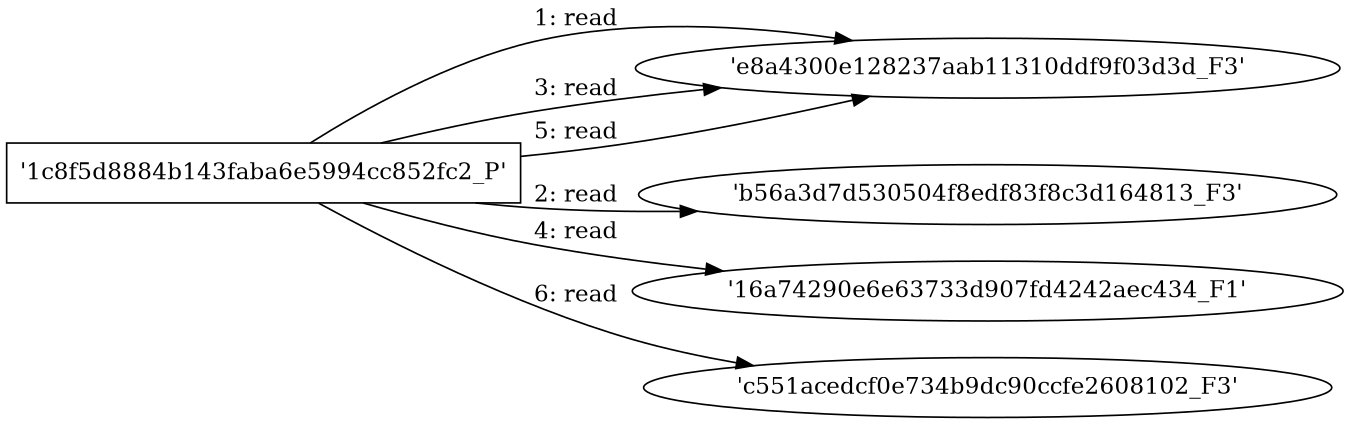 digraph "D:\Learning\Paper\apt\基于CTI的攻击预警\Dataset\攻击图\ASGfromALLCTI\How does malware know the difference between the virtual world and the real world.dot" {
rankdir="LR"
size="9"
fixedsize="false"
splines="true"
nodesep=0.3
ranksep=0
fontsize=10
overlap="scalexy"
engine= "neato"
	"'e8a4300e128237aab11310ddf9f03d3d_F3'" [node_type=file shape=ellipse]
	"'1c8f5d8884b143faba6e5994cc852fc2_P'" [node_type=Process shape=box]
	"'1c8f5d8884b143faba6e5994cc852fc2_P'" -> "'e8a4300e128237aab11310ddf9f03d3d_F3'" [label="1: read"]
	"'b56a3d7d530504f8edf83f8c3d164813_F3'" [node_type=file shape=ellipse]
	"'1c8f5d8884b143faba6e5994cc852fc2_P'" [node_type=Process shape=box]
	"'1c8f5d8884b143faba6e5994cc852fc2_P'" -> "'b56a3d7d530504f8edf83f8c3d164813_F3'" [label="2: read"]
	"'e8a4300e128237aab11310ddf9f03d3d_F3'" [node_type=file shape=ellipse]
	"'1c8f5d8884b143faba6e5994cc852fc2_P'" [node_type=Process shape=box]
	"'1c8f5d8884b143faba6e5994cc852fc2_P'" -> "'e8a4300e128237aab11310ddf9f03d3d_F3'" [label="3: read"]
	"'16a74290e6e63733d907fd4242aec434_F1'" [node_type=file shape=ellipse]
	"'1c8f5d8884b143faba6e5994cc852fc2_P'" [node_type=Process shape=box]
	"'1c8f5d8884b143faba6e5994cc852fc2_P'" -> "'16a74290e6e63733d907fd4242aec434_F1'" [label="4: read"]
	"'e8a4300e128237aab11310ddf9f03d3d_F3'" [node_type=file shape=ellipse]
	"'1c8f5d8884b143faba6e5994cc852fc2_P'" [node_type=Process shape=box]
	"'1c8f5d8884b143faba6e5994cc852fc2_P'" -> "'e8a4300e128237aab11310ddf9f03d3d_F3'" [label="5: read"]
	"'c551acedcf0e734b9dc90ccfe2608102_F3'" [node_type=file shape=ellipse]
	"'1c8f5d8884b143faba6e5994cc852fc2_P'" [node_type=Process shape=box]
	"'1c8f5d8884b143faba6e5994cc852fc2_P'" -> "'c551acedcf0e734b9dc90ccfe2608102_F3'" [label="6: read"]
}
